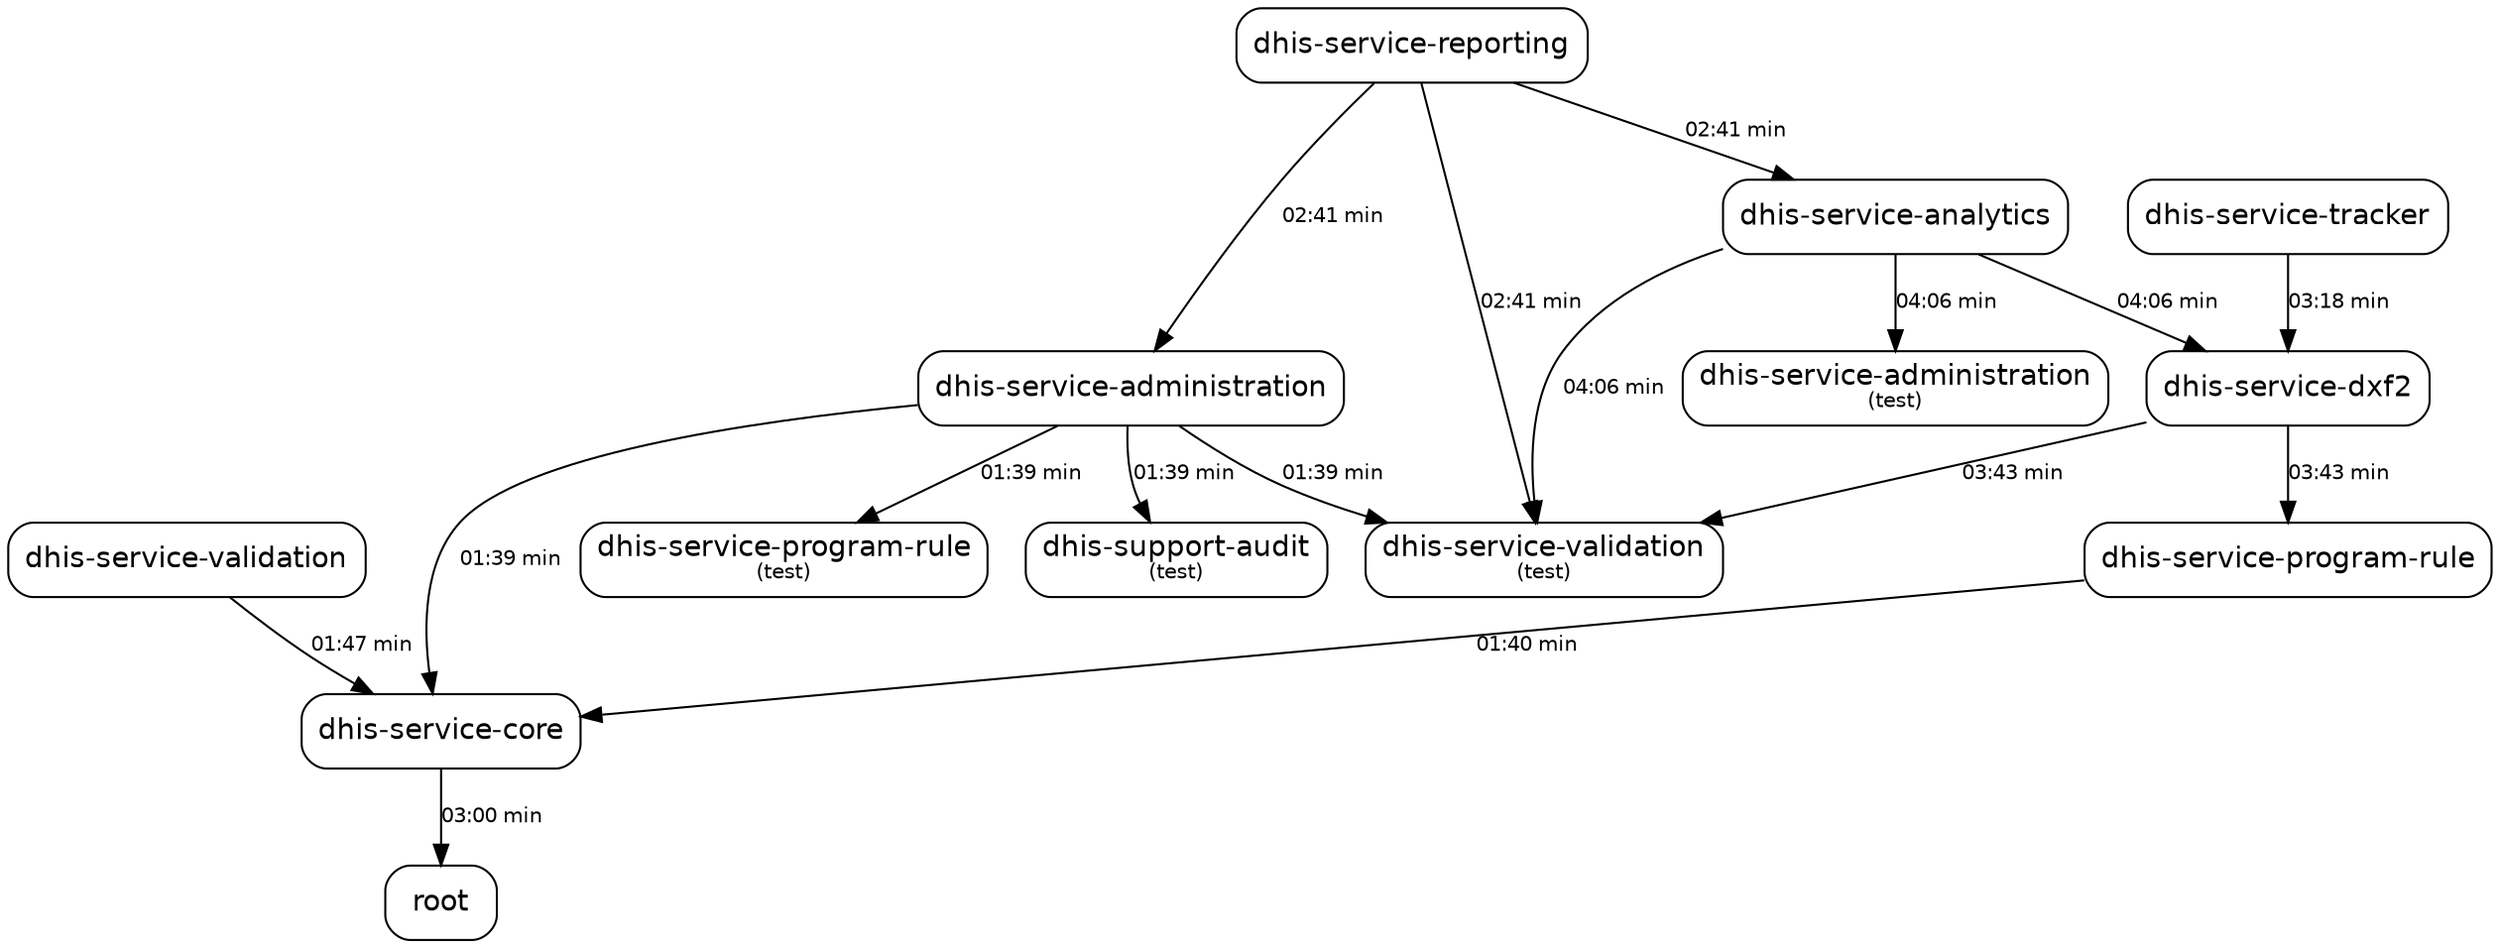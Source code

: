 /* DHIS 2 ............................................. SUCCESS [  0.707 s] */
/* DHIS API ........................................... SUCCESS [ 26.657 s] */
/* DHIS Support Parent Project ........................ SUCCESS [  0.024 s] */
/* DHIS External Support .............................. SUCCESS [  3.603 s] */
/* DHIS Database Migration Support .................... SUCCESS [  4.276 s] */
/* DHIS Support Commons ............................... SUCCESS [  4.476 s] */
/* DHIS Hibernate Support ............................. SUCCESS [  3.499 s] */
/* DHIS Support Test Json ............................. SUCCESS [ 10.747 s] */
/* DHIS Test Support .................................. SUCCESS [  4.711 s] */
/* DHIS System Support ................................ SUCCESS [  5.662 s] */
/* DHIS Services Parent Project ....................... SUCCESS [  0.076 s] */
/* DHIS Schema service ................................ SUCCESS [  8.212 s] */
/* DHIS Settings service .............................. SUCCESS [  5.140 s] */
/* DHIS ACL service ................................... SUCCESS [  3.358 s] */
/* DHIS Artemis AMQP/JMS Support ...................... SUCCESS [  5.042 s] */
/* DHIS Audit consumer service ........................ SUCCESS [  1.055 s] */
/* DHIS Node service .................................. SUCCESS [  4.543 s] */
/* DHIS Service Field Filtering ....................... SUCCESS [  4.004 s] */
/* DHIS JDBC Service .................................. SUCCESS [  1.426 s] */
/* DHIS Expression Parser Support ..................... SUCCESS [  2.336 s] */
/* DHIS Cache invalidation Support .................... SUCCESS [  1.565 s] */
/* DHIS Core API Implementations ...................... SUCCESS [03:00 min] */
/* DHIS Validation Service ............................ SUCCESS [01:47 min] */
/* DHIS Program Rule Service .......................... SUCCESS [01:40 min] */
/* DHIS Audit Support ................................. SUCCESS [01:04 min] */
/* DHIS Administration Service ........................ SUCCESS [01:39 min] */
/* DHIS DXF 2 Data Exchange ........................... SUCCESS [03:43 min] */
/* DHIS Metadata Proposals ............................ SUCCESS [  1.639 s] */
/* DHIS Analytics ..................................... SUCCESS [  8.809 s] */
/* DHIS Tracker services .............................. SUCCESS [03:18 min] */
/* DHIS Reporting Service ............................. SUCCESS [02:41 min] */
/* DHIS Web API ....................................... SUCCESS [ 10.373 s] */
/* DHIS Web API Test .................................. SUCCESS [  5.377 s] */

/* added weight in seconds and label duration as is from maven reactor summary */

digraph "dhis" {
  node [shape="box",style="rounded",fontname="Helvetica",fontsize="14"]
  edge [fontsize="10",fontname="Helvetica"]

  // Node Definitions:
  "org.hisp.dhis:dhis-service-validation:jar:compile"[label=<dhis-service-validation>]
  "org.hisp.dhis:dhis-service-core:jar:compile"[label=<dhis-service-core>]
  "org.hisp.dhis:dhis-service-program-rule:jar:compile"[label=<dhis-service-program-rule>]
  "org.hisp.dhis:dhis-service-administration:jar:compile"[label=<dhis-service-administration>]
  "org.hisp.dhis:dhis-service-program-rule:jar:test"[label=<dhis-service-program-rule<font point-size="10"><br/>(test)</font>>]
  "org.hisp.dhis:dhis-service-validation:jar:test"[label=<dhis-service-validation<font point-size="10"><br/>(test)</font>>]
  "org.hisp.dhis:dhis-support-audit:jar:test"[label=<dhis-support-audit<font point-size="10"><br/>(test)</font>>]
  "org.hisp.dhis:dhis-service-dxf2:jar:compile"[label=<dhis-service-dxf2>]
  "org.hisp.dhis:dhis-service-analytics:jar:compile"[label=<dhis-service-analytics>]
  "org.hisp.dhis:dhis-service-administration:jar:test"[label=<dhis-service-administration<font point-size="10"><br/>(test)</font>>]
  "org.hisp.dhis:dhis-service-tracker:jar:compile"[label=<dhis-service-tracker>]
  "org.hisp.dhis:dhis-service-reporting:jar:compile"[label=<dhis-service-reporting>]

  // Edge Definitions:
  "org.hisp.dhis:dhis-service-core:jar:compile" -> "root" [weight=180, label="03:00 min"]
  "org.hisp.dhis:dhis-service-validation:jar:compile" -> "org.hisp.dhis:dhis-service-core:jar:compile" [weight=107, label="01:47 min"]
  "org.hisp.dhis:dhis-service-program-rule:jar:compile" -> "org.hisp.dhis:dhis-service-core:jar:compile" [weight=100, label="01:40 min"]
  "org.hisp.dhis:dhis-service-administration:jar:compile" -> "org.hisp.dhis:dhis-service-core:jar:compile" [weight=99, label="01:39 min"]
  "org.hisp.dhis:dhis-service-administration:jar:compile" -> "org.hisp.dhis:dhis-service-program-rule:jar:test" [weight=99, label="01:39 min"]
  "org.hisp.dhis:dhis-service-administration:jar:compile" -> "org.hisp.dhis:dhis-service-validation:jar:test" [weight=99, label="01:39 min"]
  "org.hisp.dhis:dhis-service-administration:jar:compile" -> "org.hisp.dhis:dhis-support-audit:jar:test" [weight=99, label="01:39 min"]
  "org.hisp.dhis:dhis-service-dxf2:jar:compile" -> "org.hisp.dhis:dhis-service-program-rule:jar:compile" [weight=223, label="03:43 min"]
  "org.hisp.dhis:dhis-service-dxf2:jar:compile" -> "org.hisp.dhis:dhis-service-validation:jar:test" [weight=223, label="03:43 min"]
  "org.hisp.dhis:dhis-service-analytics:jar:compile" -> "org.hisp.dhis:dhis-service-dxf2:jar:compile" [weight=246, label="04:06 min"]
  "org.hisp.dhis:dhis-service-analytics:jar:compile" -> "org.hisp.dhis:dhis-service-administration:jar:test" [weight=246, label="04:06 min"]
  "org.hisp.dhis:dhis-service-analytics:jar:compile" -> "org.hisp.dhis:dhis-service-validation:jar:test" [weight=246, label="04:06 min"]
  "org.hisp.dhis:dhis-service-tracker:jar:compile" -> "org.hisp.dhis:dhis-service-dxf2:jar:compile" [weight=198, label="03:18 min"]
  "org.hisp.dhis:dhis-service-reporting:jar:compile" -> "org.hisp.dhis:dhis-service-analytics:jar:compile" [weight=161, label="02:41 min"]
  "org.hisp.dhis:dhis-service-reporting:jar:compile" -> "org.hisp.dhis:dhis-service-administration:jar:compile" [weight=161, label="02:41 min"]
  "org.hisp.dhis:dhis-service-reporting:jar:compile" -> "org.hisp.dhis:dhis-service-validation:jar:test" [weight=161, label="02:41 min"]
}
